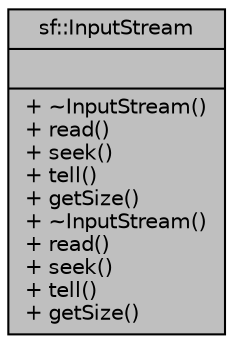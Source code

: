 digraph "sf::InputStream"
{
 // LATEX_PDF_SIZE
  edge [fontname="Helvetica",fontsize="10",labelfontname="Helvetica",labelfontsize="10"];
  node [fontname="Helvetica",fontsize="10",shape=record];
  Node1 [label="{sf::InputStream\n||+ ~InputStream()\l+ read()\l+ seek()\l+ tell()\l+ getSize()\l+ ~InputStream()\l+ read()\l+ seek()\l+ tell()\l+ getSize()\l}",height=0.2,width=0.4,color="black", fillcolor="grey75", style="filled", fontcolor="black",tooltip="Abstract class for custom file input streams."];
}
